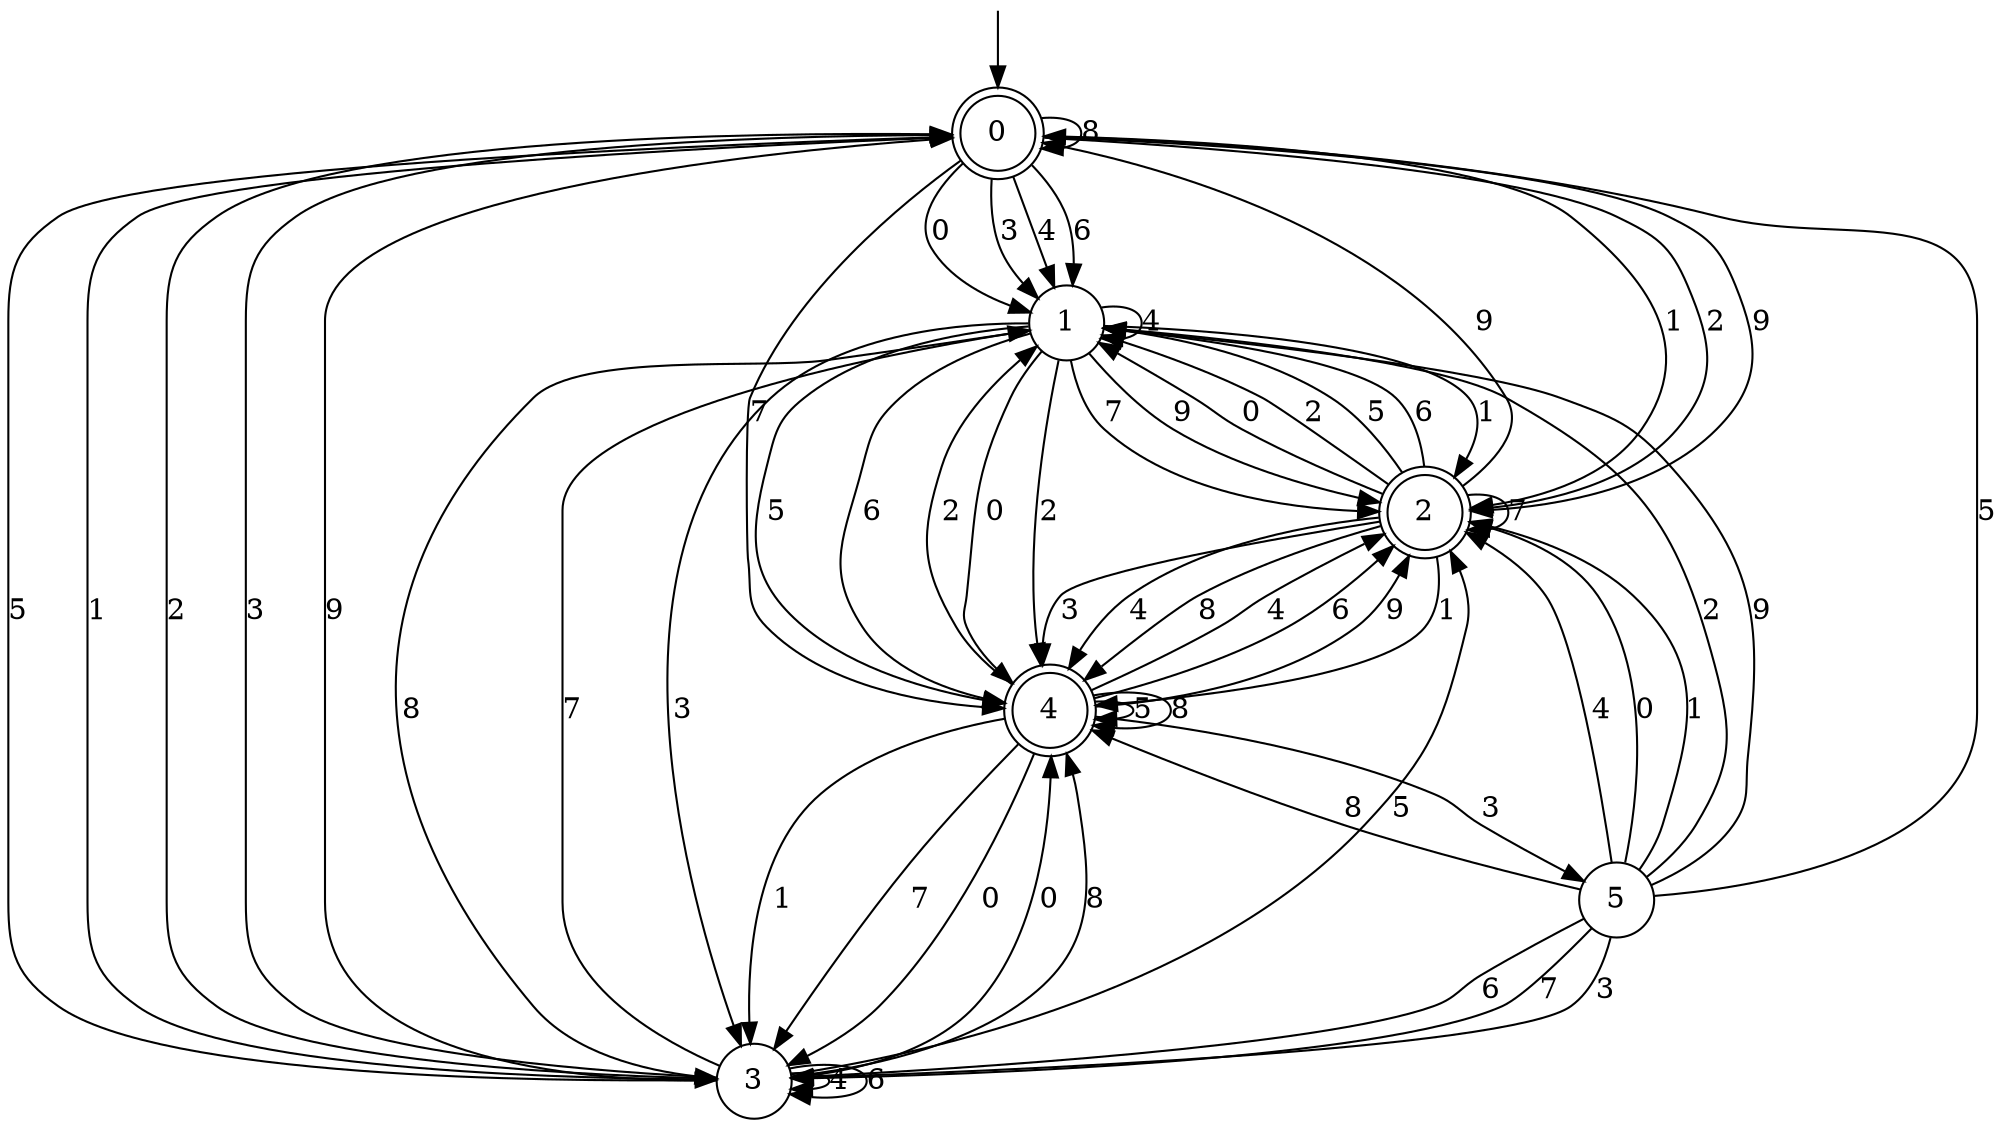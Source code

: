 digraph g {

	s0 [shape="doublecircle" label="0"];
	s1 [shape="circle" label="1"];
	s2 [shape="doublecircle" label="2"];
	s3 [shape="circle" label="3"];
	s4 [shape="doublecircle" label="4"];
	s5 [shape="circle" label="5"];
	s0 -> s1 [label="0"];
	s0 -> s2 [label="1"];
	s0 -> s2 [label="2"];
	s0 -> s1 [label="3"];
	s0 -> s1 [label="4"];
	s0 -> s3 [label="5"];
	s0 -> s1 [label="6"];
	s0 -> s4 [label="7"];
	s0 -> s0 [label="8"];
	s0 -> s2 [label="9"];
	s1 -> s4 [label="0"];
	s1 -> s2 [label="1"];
	s1 -> s4 [label="2"];
	s1 -> s3 [label="3"];
	s1 -> s1 [label="4"];
	s1 -> s4 [label="5"];
	s1 -> s4 [label="6"];
	s1 -> s2 [label="7"];
	s1 -> s3 [label="8"];
	s1 -> s2 [label="9"];
	s2 -> s1 [label="0"];
	s2 -> s4 [label="1"];
	s2 -> s1 [label="2"];
	s2 -> s4 [label="3"];
	s2 -> s4 [label="4"];
	s2 -> s1 [label="5"];
	s2 -> s1 [label="6"];
	s2 -> s2 [label="7"];
	s2 -> s4 [label="8"];
	s2 -> s0 [label="9"];
	s3 -> s4 [label="0"];
	s3 -> s0 [label="1"];
	s3 -> s0 [label="2"];
	s3 -> s0 [label="3"];
	s3 -> s3 [label="4"];
	s3 -> s2 [label="5"];
	s3 -> s3 [label="6"];
	s3 -> s1 [label="7"];
	s3 -> s4 [label="8"];
	s3 -> s0 [label="9"];
	s4 -> s3 [label="0"];
	s4 -> s3 [label="1"];
	s4 -> s1 [label="2"];
	s4 -> s5 [label="3"];
	s4 -> s2 [label="4"];
	s4 -> s4 [label="5"];
	s4 -> s2 [label="6"];
	s4 -> s3 [label="7"];
	s4 -> s4 [label="8"];
	s4 -> s2 [label="9"];
	s5 -> s2 [label="0"];
	s5 -> s2 [label="1"];
	s5 -> s1 [label="2"];
	s5 -> s3 [label="3"];
	s5 -> s2 [label="4"];
	s5 -> s0 [label="5"];
	s5 -> s3 [label="6"];
	s5 -> s3 [label="7"];
	s5 -> s4 [label="8"];
	s5 -> s1 [label="9"];

__start0 [label="" shape="none" width="0" height="0"];
__start0 -> s0;

}

